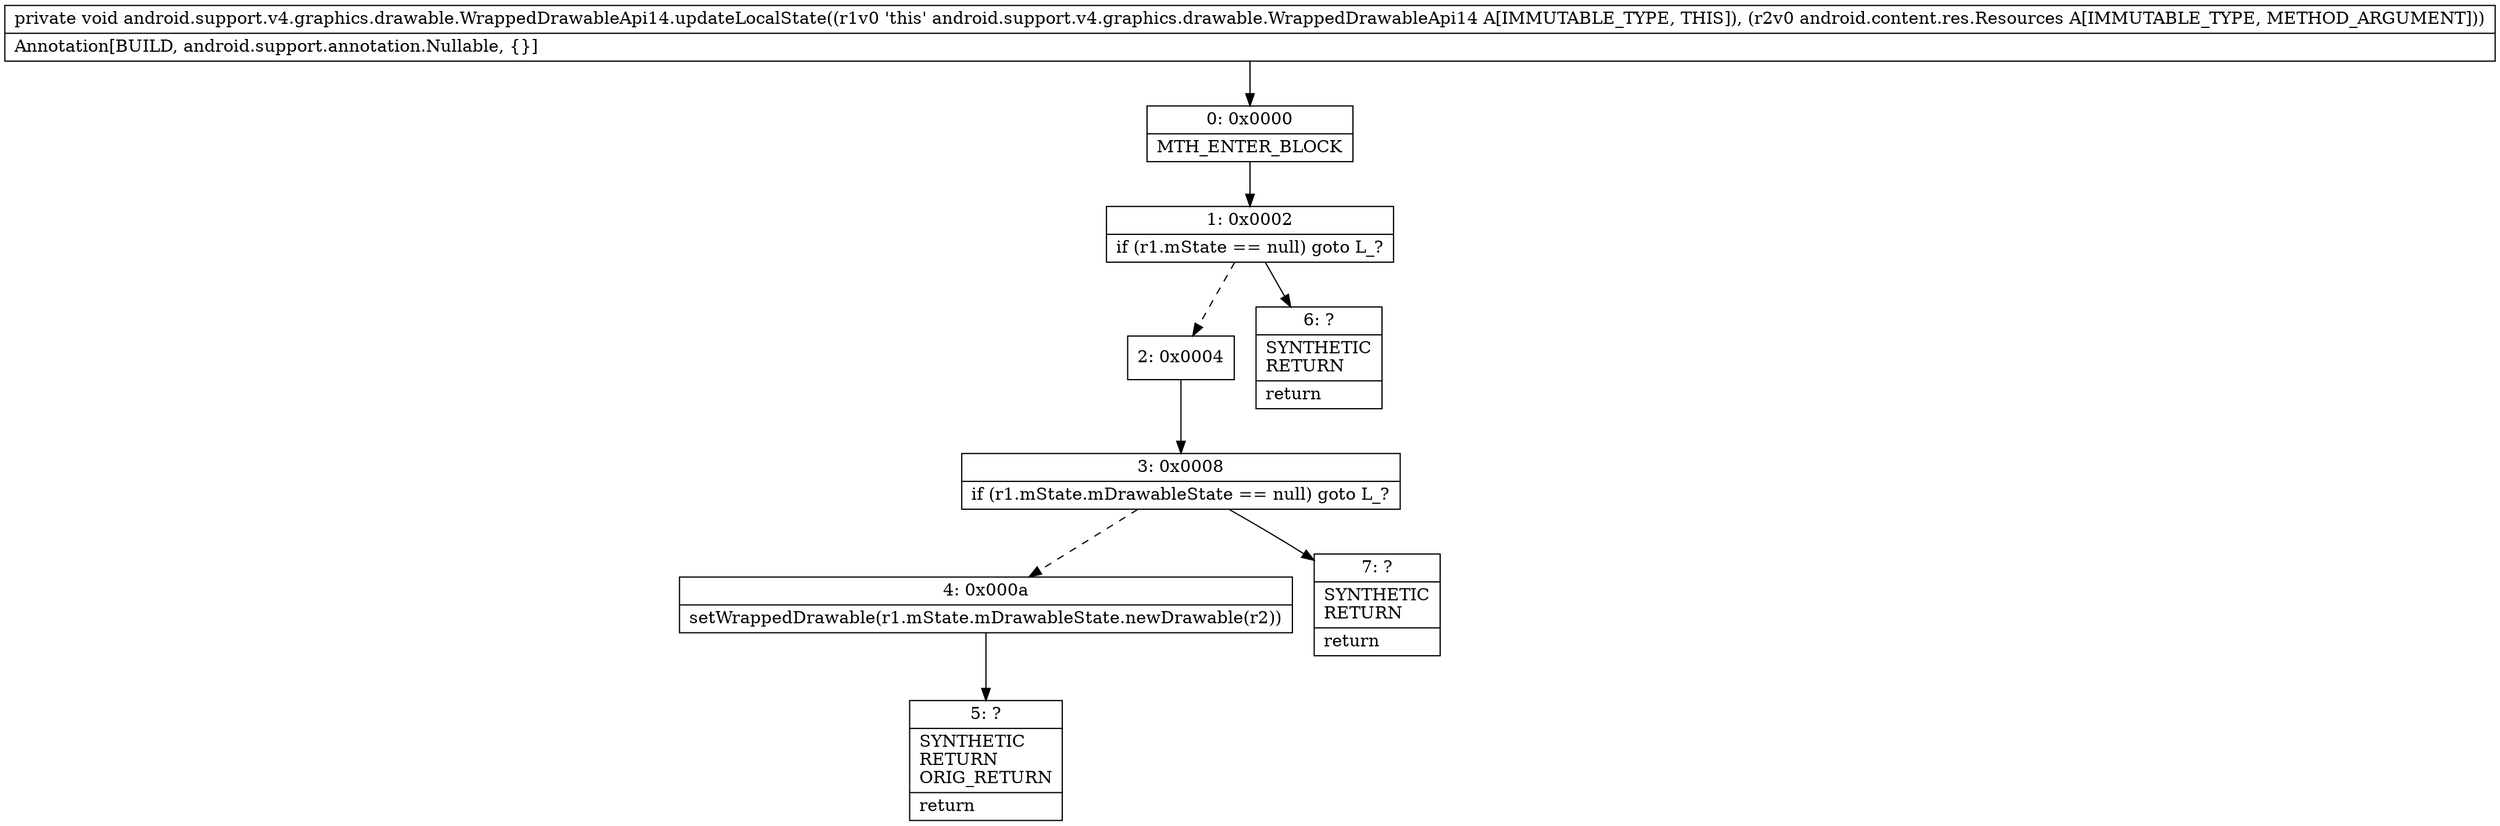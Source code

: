 digraph "CFG forandroid.support.v4.graphics.drawable.WrappedDrawableApi14.updateLocalState(Landroid\/content\/res\/Resources;)V" {
Node_0 [shape=record,label="{0\:\ 0x0000|MTH_ENTER_BLOCK\l}"];
Node_1 [shape=record,label="{1\:\ 0x0002|if (r1.mState == null) goto L_?\l}"];
Node_2 [shape=record,label="{2\:\ 0x0004}"];
Node_3 [shape=record,label="{3\:\ 0x0008|if (r1.mState.mDrawableState == null) goto L_?\l}"];
Node_4 [shape=record,label="{4\:\ 0x000a|setWrappedDrawable(r1.mState.mDrawableState.newDrawable(r2))\l}"];
Node_5 [shape=record,label="{5\:\ ?|SYNTHETIC\lRETURN\lORIG_RETURN\l|return\l}"];
Node_6 [shape=record,label="{6\:\ ?|SYNTHETIC\lRETURN\l|return\l}"];
Node_7 [shape=record,label="{7\:\ ?|SYNTHETIC\lRETURN\l|return\l}"];
MethodNode[shape=record,label="{private void android.support.v4.graphics.drawable.WrappedDrawableApi14.updateLocalState((r1v0 'this' android.support.v4.graphics.drawable.WrappedDrawableApi14 A[IMMUTABLE_TYPE, THIS]), (r2v0 android.content.res.Resources A[IMMUTABLE_TYPE, METHOD_ARGUMENT]))  | Annotation[BUILD, android.support.annotation.Nullable, \{\}]\l}"];
MethodNode -> Node_0;
Node_0 -> Node_1;
Node_1 -> Node_2[style=dashed];
Node_1 -> Node_6;
Node_2 -> Node_3;
Node_3 -> Node_4[style=dashed];
Node_3 -> Node_7;
Node_4 -> Node_5;
}

